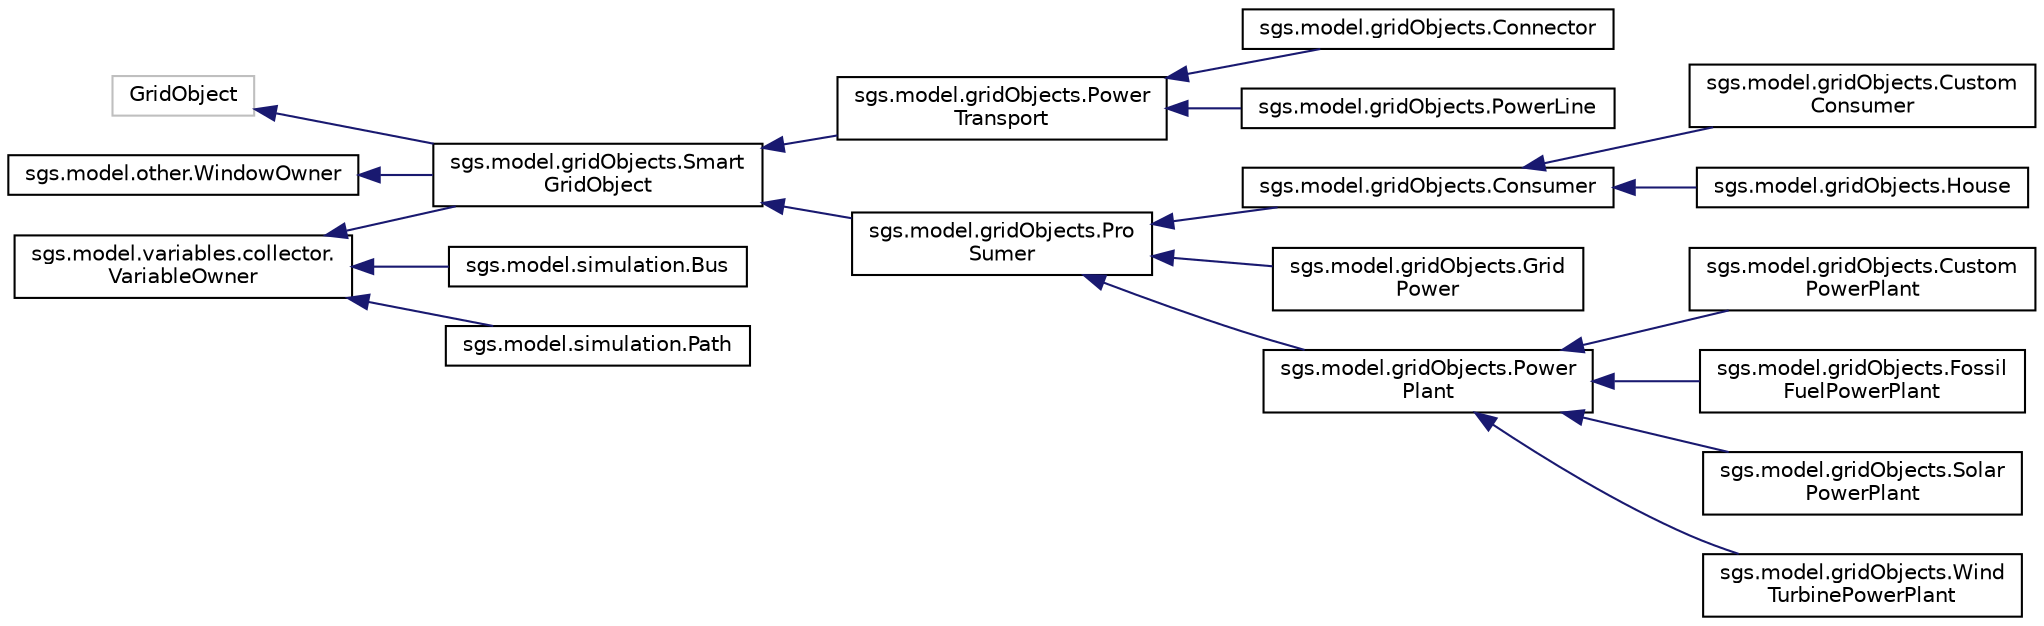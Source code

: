 digraph "Graphical Class Hierarchy"
{
  edge [fontname="Helvetica",fontsize="10",labelfontname="Helvetica",labelfontsize="10"];
  node [fontname="Helvetica",fontsize="10",shape=record];
  rankdir="LR";
  Node1 [label="GridObject",height=0.2,width=0.4,color="grey75", fillcolor="white", style="filled"];
  Node1 -> Node2 [dir="back",color="midnightblue",fontsize="10",style="solid",fontname="Helvetica"];
  Node2 [label="sgs.model.gridObjects.Smart\lGridObject",height=0.2,width=0.4,color="black", fillcolor="white", style="filled",URL="$classsgs_1_1model_1_1grid_objects_1_1_smart_grid_object.html"];
  Node2 -> Node3 [dir="back",color="midnightblue",fontsize="10",style="solid",fontname="Helvetica"];
  Node3 [label="sgs.model.gridObjects.Power\lTransport",height=0.2,width=0.4,color="black", fillcolor="white", style="filled",URL="$classsgs_1_1model_1_1grid_objects_1_1_power_transport.html"];
  Node3 -> Node4 [dir="back",color="midnightblue",fontsize="10",style="solid",fontname="Helvetica"];
  Node4 [label="sgs.model.gridObjects.Connector",height=0.2,width=0.4,color="black", fillcolor="white", style="filled",URL="$classsgs_1_1model_1_1grid_objects_1_1_connector.html"];
  Node3 -> Node5 [dir="back",color="midnightblue",fontsize="10",style="solid",fontname="Helvetica"];
  Node5 [label="sgs.model.gridObjects.PowerLine",height=0.2,width=0.4,color="black", fillcolor="white", style="filled",URL="$classsgs_1_1model_1_1grid_objects_1_1_power_line.html"];
  Node2 -> Node6 [dir="back",color="midnightblue",fontsize="10",style="solid",fontname="Helvetica"];
  Node6 [label="sgs.model.gridObjects.Pro\lSumer",height=0.2,width=0.4,color="black", fillcolor="white", style="filled",URL="$classsgs_1_1model_1_1grid_objects_1_1_pro_sumer.html"];
  Node6 -> Node7 [dir="back",color="midnightblue",fontsize="10",style="solid",fontname="Helvetica"];
  Node7 [label="sgs.model.gridObjects.Consumer",height=0.2,width=0.4,color="black", fillcolor="white", style="filled",URL="$classsgs_1_1model_1_1grid_objects_1_1_consumer.html"];
  Node7 -> Node8 [dir="back",color="midnightblue",fontsize="10",style="solid",fontname="Helvetica"];
  Node8 [label="sgs.model.gridObjects.Custom\lConsumer",height=0.2,width=0.4,color="black", fillcolor="white", style="filled",URL="$classsgs_1_1model_1_1grid_objects_1_1_custom_consumer.html"];
  Node7 -> Node9 [dir="back",color="midnightblue",fontsize="10",style="solid",fontname="Helvetica"];
  Node9 [label="sgs.model.gridObjects.House",height=0.2,width=0.4,color="black", fillcolor="white", style="filled",URL="$classsgs_1_1model_1_1grid_objects_1_1_house.html"];
  Node6 -> Node10 [dir="back",color="midnightblue",fontsize="10",style="solid",fontname="Helvetica"];
  Node10 [label="sgs.model.gridObjects.Grid\lPower",height=0.2,width=0.4,color="black", fillcolor="white", style="filled",URL="$classsgs_1_1model_1_1grid_objects_1_1_grid_power.html"];
  Node6 -> Node11 [dir="back",color="midnightblue",fontsize="10",style="solid",fontname="Helvetica"];
  Node11 [label="sgs.model.gridObjects.Power\lPlant",height=0.2,width=0.4,color="black", fillcolor="white", style="filled",URL="$classsgs_1_1model_1_1grid_objects_1_1_power_plant.html"];
  Node11 -> Node12 [dir="back",color="midnightblue",fontsize="10",style="solid",fontname="Helvetica"];
  Node12 [label="sgs.model.gridObjects.Custom\lPowerPlant",height=0.2,width=0.4,color="black", fillcolor="white", style="filled",URL="$classsgs_1_1model_1_1grid_objects_1_1_custom_power_plant.html"];
  Node11 -> Node13 [dir="back",color="midnightblue",fontsize="10",style="solid",fontname="Helvetica"];
  Node13 [label="sgs.model.gridObjects.Fossil\lFuelPowerPlant",height=0.2,width=0.4,color="black", fillcolor="white", style="filled",URL="$classsgs_1_1model_1_1grid_objects_1_1_fossil_fuel_power_plant.html"];
  Node11 -> Node14 [dir="back",color="midnightblue",fontsize="10",style="solid",fontname="Helvetica"];
  Node14 [label="sgs.model.gridObjects.Solar\lPowerPlant",height=0.2,width=0.4,color="black", fillcolor="white", style="filled",URL="$classsgs_1_1model_1_1grid_objects_1_1_solar_power_plant.html"];
  Node11 -> Node15 [dir="back",color="midnightblue",fontsize="10",style="solid",fontname="Helvetica"];
  Node15 [label="sgs.model.gridObjects.Wind\lTurbinePowerPlant",height=0.2,width=0.4,color="black", fillcolor="white", style="filled",URL="$classsgs_1_1model_1_1grid_objects_1_1_wind_turbine_power_plant.html"];
  Node16 [label="sgs.model.variables.collector.\lVariableOwner",height=0.2,width=0.4,color="black", fillcolor="white", style="filled",URL="$interfacesgs_1_1model_1_1variables_1_1collector_1_1_variable_owner.html"];
  Node16 -> Node2 [dir="back",color="midnightblue",fontsize="10",style="solid",fontname="Helvetica"];
  Node16 -> Node17 [dir="back",color="midnightblue",fontsize="10",style="solid",fontname="Helvetica"];
  Node17 [label="sgs.model.simulation.Bus",height=0.2,width=0.4,color="black", fillcolor="white", style="filled",URL="$classsgs_1_1model_1_1simulation_1_1_bus.html"];
  Node16 -> Node18 [dir="back",color="midnightblue",fontsize="10",style="solid",fontname="Helvetica"];
  Node18 [label="sgs.model.simulation.Path",height=0.2,width=0.4,color="black", fillcolor="white", style="filled",URL="$classsgs_1_1model_1_1simulation_1_1_path.html"];
  Node19 [label="sgs.model.other.WindowOwner",height=0.2,width=0.4,color="black", fillcolor="white", style="filled",URL="$interfacesgs_1_1model_1_1other_1_1_window_owner.html"];
  Node19 -> Node2 [dir="back",color="midnightblue",fontsize="10",style="solid",fontname="Helvetica"];
}
